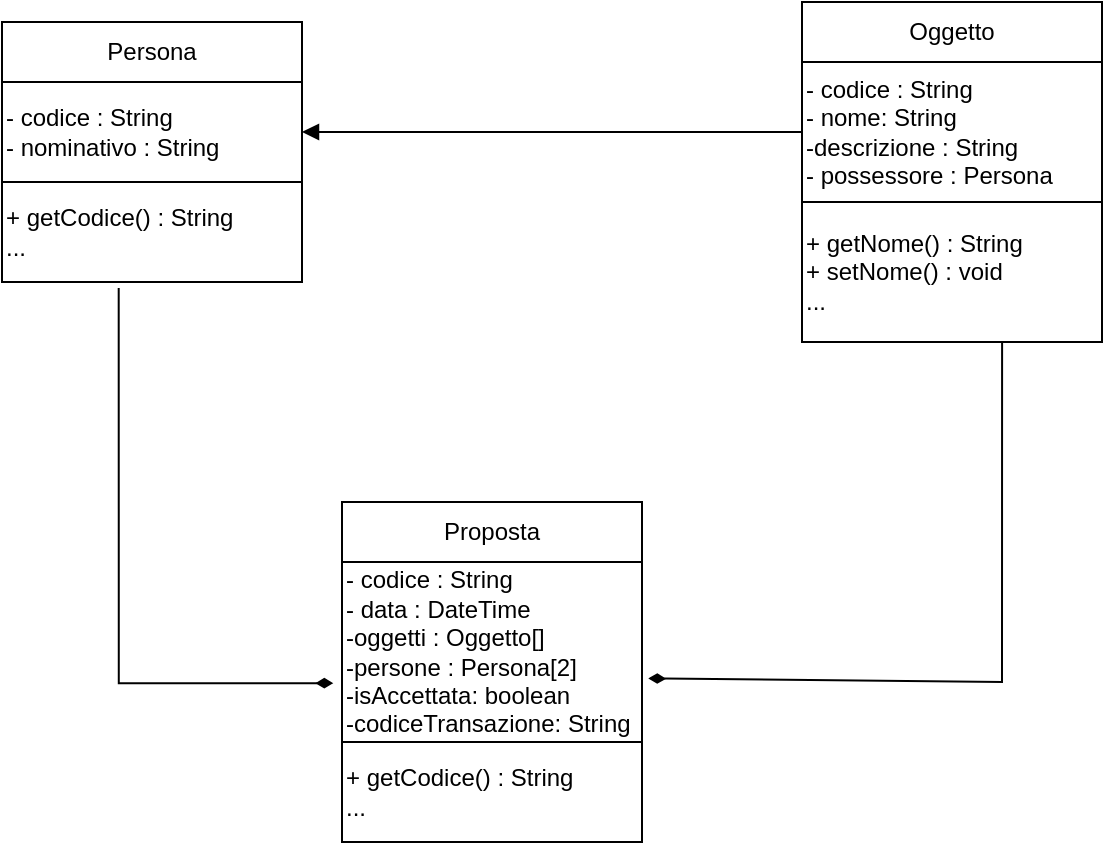 <mxfile version="24.1.0" type="device">
  <diagram name="Pagina-1" id="_nHy6eVKQXL7t-TL2jVu">
    <mxGraphModel dx="1036" dy="614" grid="1" gridSize="10" guides="1" tooltips="1" connect="1" arrows="1" fold="1" page="1" pageScale="1" pageWidth="827" pageHeight="1169" math="0" shadow="0">
      <root>
        <mxCell id="0" />
        <mxCell id="1" parent="0" />
        <mxCell id="w0Bo0_-ca2lVXF6_ybQU-57" value="Persona" style="rounded=0;whiteSpace=wrap;html=1;align=center;" parent="1" vertex="1">
          <mxGeometry x="100" y="390" width="150" height="30" as="geometry" />
        </mxCell>
        <mxCell id="w0Bo0_-ca2lVXF6_ybQU-58" value="&lt;div&gt;- codice : String&lt;/div&gt;&lt;div style=&quot;&quot;&gt;&lt;span style=&quot;background-color: initial;&quot;&gt;- nominativo : String&lt;/span&gt;&lt;/div&gt;" style="rounded=0;whiteSpace=wrap;html=1;align=left;" parent="1" vertex="1">
          <mxGeometry x="100" y="420" width="150" height="50" as="geometry" />
        </mxCell>
        <mxCell id="w0Bo0_-ca2lVXF6_ybQU-59" value="&lt;div&gt;+ getCodice() : String&lt;/div&gt;&lt;div&gt;...&lt;/div&gt;" style="rounded=0;whiteSpace=wrap;html=1;align=left;" parent="1" vertex="1">
          <mxGeometry x="100" y="470" width="150" height="50" as="geometry" />
        </mxCell>
        <mxCell id="w0Bo0_-ca2lVXF6_ybQU-60" value="Oggetto" style="rounded=0;whiteSpace=wrap;html=1;align=center;" parent="1" vertex="1">
          <mxGeometry x="500" y="380" width="150" height="30" as="geometry" />
        </mxCell>
        <mxCell id="zpPledSl9zq4mfYFvU0s-5" style="edgeStyle=orthogonalEdgeStyle;rounded=0;hachureGap=4;orthogonalLoop=1;jettySize=auto;html=1;fontFamily=Architects Daughter;fontSource=https%3A%2F%2Ffonts.googleapis.com%2Fcss%3Ffamily%3DArchitects%2BDaughter;endArrow=none;endFill=0;exitX=1;exitY=0.5;exitDx=0;exitDy=0;entryX=0;entryY=0.5;entryDx=0;entryDy=0;startArrow=block;startFill=1;" parent="1" source="w0Bo0_-ca2lVXF6_ybQU-58" target="w0Bo0_-ca2lVXF6_ybQU-61" edge="1">
          <mxGeometry relative="1" as="geometry">
            <mxPoint x="490" y="490" as="targetPoint" />
            <Array as="points" />
          </mxGeometry>
        </mxCell>
        <mxCell id="w0Bo0_-ca2lVXF6_ybQU-61" value="&lt;div&gt;- codice : String&lt;/div&gt;&lt;div style=&quot;&quot;&gt;&lt;span style=&quot;background-color: initial;&quot;&gt;- nome: String&lt;/span&gt;&lt;/div&gt;&lt;div style=&quot;&quot;&gt;&lt;span style=&quot;background-color: initial;&quot;&gt;-descrizione : String&lt;br&gt;&lt;/span&gt;&lt;/div&gt;&lt;div style=&quot;&quot;&gt;&lt;span style=&quot;background-color: initial;&quot;&gt;- possessore : Persona&lt;/span&gt;&lt;/div&gt;" style="rounded=0;whiteSpace=wrap;html=1;align=left;" parent="1" vertex="1">
          <mxGeometry x="500" y="410" width="150" height="70" as="geometry" />
        </mxCell>
        <mxCell id="w0Bo0_-ca2lVXF6_ybQU-62" value="&lt;div&gt;+ getNome() : String&lt;/div&gt;&lt;div&gt;+ setNome() : void&lt;br&gt;&lt;/div&gt;&lt;div&gt;...&lt;/div&gt;" style="rounded=0;whiteSpace=wrap;html=1;align=left;" parent="1" vertex="1">
          <mxGeometry x="500" y="480" width="150" height="70" as="geometry" />
        </mxCell>
        <mxCell id="zpPledSl9zq4mfYFvU0s-1" style="edgeStyle=orthogonalEdgeStyle;rounded=0;sketch=1;hachureGap=4;jiggle=2;curveFitting=1;orthogonalLoop=1;jettySize=auto;html=1;exitX=0.75;exitY=0;exitDx=0;exitDy=0;fontFamily=Architects Daughter;fontSource=https%3A%2F%2Ffonts.googleapis.com%2Fcss%3Ffamily%3DArchitects%2BDaughter;" parent="1" source="w0Bo0_-ca2lVXF6_ybQU-63" edge="1">
          <mxGeometry relative="1" as="geometry">
            <mxPoint x="383" y="630" as="targetPoint" />
          </mxGeometry>
        </mxCell>
        <mxCell id="w0Bo0_-ca2lVXF6_ybQU-63" value="Proposta" style="rounded=0;whiteSpace=wrap;html=1;align=center;" parent="1" vertex="1">
          <mxGeometry x="270" y="630" width="150" height="30" as="geometry" />
        </mxCell>
        <mxCell id="w0Bo0_-ca2lVXF6_ybQU-64" value="&lt;div&gt;- codice : String&lt;/div&gt;&lt;div style=&quot;&quot;&gt;- data : DateTime&lt;/div&gt;&lt;div style=&quot;&quot;&gt;-oggetti : Oggetto[]&lt;/div&gt;&lt;div style=&quot;&quot;&gt;-persone : Persona[2]&lt;/div&gt;&lt;div style=&quot;&quot;&gt;-isAccettata: boolean&lt;/div&gt;&lt;div style=&quot;&quot;&gt;-codiceTransazione: String&lt;/div&gt;" style="rounded=0;whiteSpace=wrap;html=1;align=left;" parent="1" vertex="1">
          <mxGeometry x="270" y="660" width="150" height="90" as="geometry" />
        </mxCell>
        <mxCell id="w0Bo0_-ca2lVXF6_ybQU-65" value="&lt;div&gt;+ getCodice() : String&lt;/div&gt;&lt;div&gt;...&lt;/div&gt;" style="rounded=0;whiteSpace=wrap;html=1;align=left;" parent="1" vertex="1">
          <mxGeometry x="270" y="750" width="150" height="50" as="geometry" />
        </mxCell>
        <mxCell id="zpPledSl9zq4mfYFvU0s-2" value="" style="endArrow=diamondThin;html=1;rounded=0;hachureGap=4;fontFamily=Architects Daughter;fontSource=https%3A%2F%2Ffonts.googleapis.com%2Fcss%3Ffamily%3DArchitects%2BDaughter;exitX=0.667;exitY=1;exitDx=0;exitDy=0;entryX=1.021;entryY=0.647;entryDx=0;entryDy=0;exitPerimeter=0;entryPerimeter=0;endFill=1;" parent="1" source="w0Bo0_-ca2lVXF6_ybQU-62" target="w0Bo0_-ca2lVXF6_ybQU-64" edge="1">
          <mxGeometry width="50" height="50" relative="1" as="geometry">
            <mxPoint x="460" y="680" as="sourcePoint" />
            <mxPoint x="510" y="630" as="targetPoint" />
            <Array as="points">
              <mxPoint x="600" y="720" />
            </Array>
          </mxGeometry>
        </mxCell>
        <mxCell id="zpPledSl9zq4mfYFvU0s-3" style="edgeStyle=orthogonalEdgeStyle;rounded=0;hachureGap=4;orthogonalLoop=1;jettySize=auto;html=1;entryX=0.389;entryY=1.06;entryDx=0;entryDy=0;entryPerimeter=0;fontFamily=Architects Daughter;fontSource=https%3A%2F%2Ffonts.googleapis.com%2Fcss%3Ffamily%3DArchitects%2BDaughter;endArrow=none;endFill=0;startArrow=diamondThin;startFill=1;exitX=-0.029;exitY=0.673;exitDx=0;exitDy=0;exitPerimeter=0;" parent="1" source="w0Bo0_-ca2lVXF6_ybQU-64" target="w0Bo0_-ca2lVXF6_ybQU-59" edge="1">
          <mxGeometry relative="1" as="geometry" />
        </mxCell>
      </root>
    </mxGraphModel>
  </diagram>
</mxfile>
